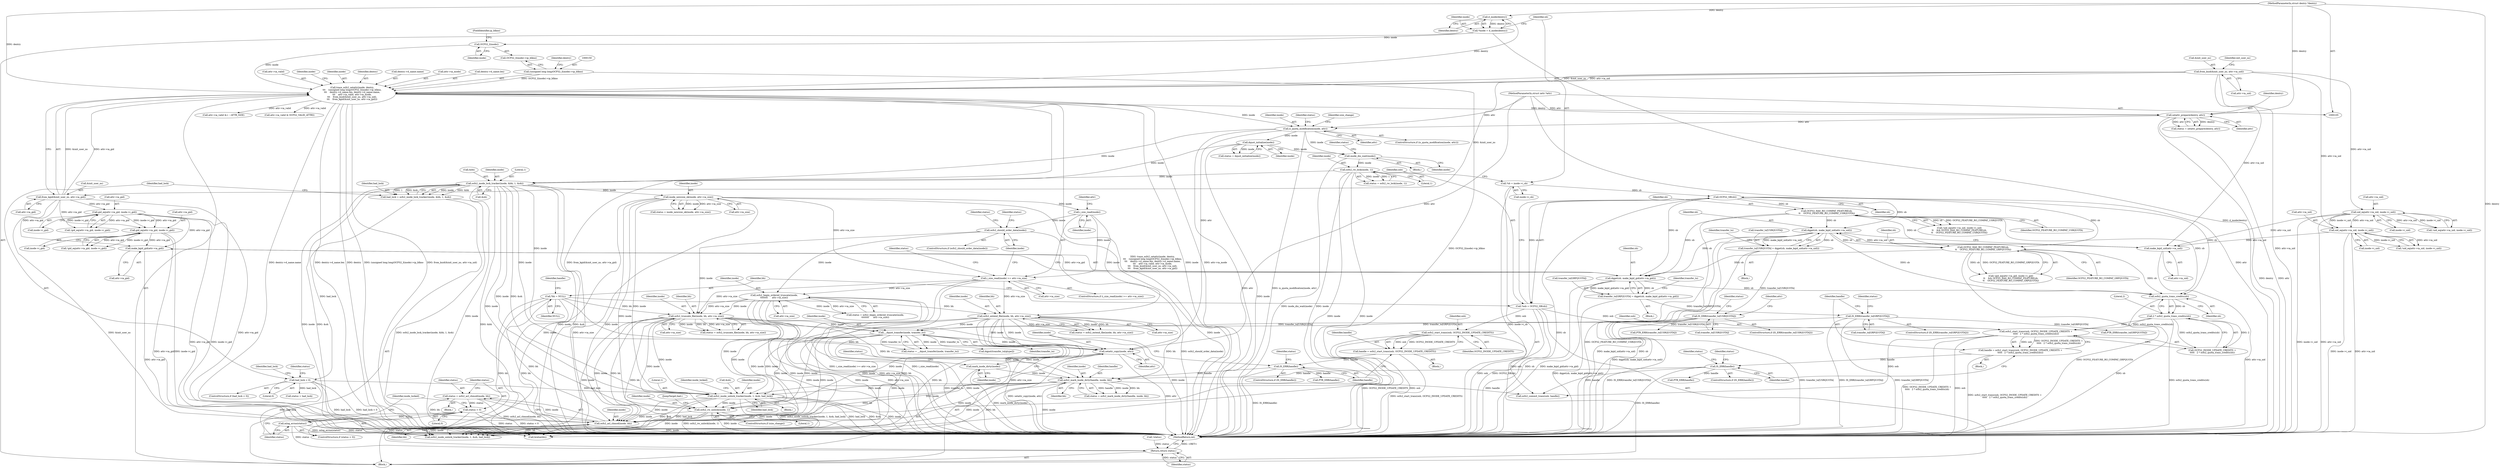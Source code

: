 digraph "0_linux_28f5a8a7c033cbf3e32277f4cc9c6afd74f05300@API" {
"1000584" [label="(Call,status = ocfs2_acl_chmod(inode, bh))"];
"1000586" [label="(Call,ocfs2_acl_chmod(inode, bh))"];
"1000310" [label="(Call,ocfs2_begin_ordered_truncate(inode,\n\t\t\t\t\t\t\t\t      attr->ia_size))"];
"1000305" [label="(Call,ocfs2_should_order_data(inode))"];
"1000298" [label="(Call,i_size_read(inode))"];
"1000288" [label="(Call,inode_newsize_ok(inode, attr->ia_size))"];
"1000256" [label="(Call,ocfs2_inode_lock_tracker(inode, &bh, 1, &oh))"];
"1000218" [label="(Call,dquot_initialize(inode))"];
"1000212" [label="(Call,is_quota_modification(inode, attr))"];
"1000146" [label="(Call,trace_ocfs2_setattr(inode, dentry,\n\t\t\t    (unsigned long long)OCFS2_I(inode)->ip_blkno,\n\t\t\t    dentry->d_name.len, dentry->d_name.name,\n\t\t\t    attr->ia_valid, attr->ia_mode,\n\t\t\t    from_kuid(&init_user_ns, attr->ia_uid),\n\t\t\t    from_kgid(&init_user_ns, attr->ia_gid)))"];
"1000152" [label="(Call,OCFS2_I(inode))"];
"1000119" [label="(Call,*inode = d_inode(dentry))"];
"1000121" [label="(Call,d_inode(dentry))"];
"1000106" [label="(MethodParameterIn,struct dentry *dentry)"];
"1000149" [label="(Call,(unsigned long long)OCFS2_I(inode)->ip_blkno)"];
"1000171" [label="(Call,from_kuid(&init_user_ns, attr->ia_uid))"];
"1000177" [label="(Call,from_kgid(&init_user_ns, attr->ia_gid))"];
"1000204" [label="(Call,setattr_prepare(dentry, attr))"];
"1000107" [label="(MethodParameterIn,struct iattr *attr)"];
"1000243" [label="(Call,ocfs2_rw_lock(inode, 1))"];
"1000239" [label="(Call,inode_dio_wait(inode))"];
"1000297" [label="(Call,i_size_read(inode) >= attr->ia_size)"];
"1000545" [label="(Call,ocfs2_inode_unlock_tracker(inode, 1, &oh, had_lock))"];
"1000492" [label="(Call,__dquot_transfer(inode, transfer_to))"];
"1000329" [label="(Call,ocfs2_extend_file(inode, bh, attr->ia_size))"];
"1000135" [label="(Call,*bh = NULL)"];
"1000320" [label="(Call,ocfs2_truncate_file(inode, bh, attr->ia_size))"];
"1000414" [label="(Call,IS_ERR(transfer_to[USRQUOTA]))"];
"1000403" [label="(Call,transfer_to[USRQUOTA] = dqget(sb, make_kqid_uid(attr->ia_uid)))"];
"1000407" [label="(Call,dqget(sb, make_kqid_uid(attr->ia_uid)))"];
"1000399" [label="(Call,OCFS2_HAS_RO_COMPAT_FEATURE(sb,\n\t\t    OCFS2_FEATURE_RO_COMPAT_USRQUOTA))"];
"1000132" [label="(Call,OCFS2_SB(sb))"];
"1000124" [label="(Call,*sb = inode->i_sb)"];
"1000409" [label="(Call,make_kqid_uid(attr->ia_uid))"];
"1000392" [label="(Call,uid_eq(attr->ia_uid, inode->i_uid))"];
"1000361" [label="(Call,uid_eq(attr->ia_uid, inode->i_uid))"];
"1000457" [label="(Call,IS_ERR(transfer_to[GRPQUOTA]))"];
"1000446" [label="(Call,transfer_to[GRPQUOTA] = dqget(sb, make_kqid_gid(attr->ia_gid)))"];
"1000450" [label="(Call,dqget(sb, make_kqid_gid(attr->ia_gid)))"];
"1000442" [label="(Call,OCFS2_HAS_RO_COMPAT_FEATURE(sb,\n\t\t    OCFS2_FEATURE_RO_COMPAT_GRPQUOTA))"];
"1000452" [label="(Call,make_kqid_gid(attr->ia_gid))"];
"1000375" [label="(Call,gid_eq(attr->ia_gid, inode->i_gid))"];
"1000435" [label="(Call,gid_eq(attr->ia_gid, inode->i_gid))"];
"1000525" [label="(Call,ocfs2_mark_inode_dirty(handle, inode, bh))"];
"1000508" [label="(Call,IS_ERR(handle))"];
"1000502" [label="(Call,handle = ocfs2_start_trans(osb, OCFS2_INODE_UPDATE_CREDITS))"];
"1000504" [label="(Call,ocfs2_start_trans(osb, OCFS2_INODE_UPDATE_CREDITS))"];
"1000130" [label="(Call,*osb = OCFS2_SB(sb))"];
"1000480" [label="(Call,IS_ERR(handle))"];
"1000469" [label="(Call,handle = ocfs2_start_trans(osb, OCFS2_INODE_UPDATE_CREDITS +\n\t\t\t\t\t   2 * ocfs2_quota_trans_credits(sb)))"];
"1000471" [label="(Call,ocfs2_start_trans(osb, OCFS2_INODE_UPDATE_CREDITS +\n\t\t\t\t\t   2 * ocfs2_quota_trans_credits(sb)))"];
"1000475" [label="(Call,2 * ocfs2_quota_trans_credits(sb))"];
"1000477" [label="(Call,ocfs2_quota_trans_credits(sb))"];
"1000521" [label="(Call,mark_inode_dirty(inode))"];
"1000518" [label="(Call,setattr_copy(inode, attr))"];
"1000264" [label="(Call,had_lock < 0)"];
"1000254" [label="(Call,had_lock = ocfs2_inode_lock_tracker(inode, &bh, 1, &oh))"];
"1000557" [label="(Call,ocfs2_rw_unlock(inode, 1))"];
"1000590" [label="(Call,status < 0)"];
"1000593" [label="(Call,mlog_errno(status))"];
"1000605" [label="(Return,return status;)"];
"1000135" [label="(Call,*bh = NULL)"];
"1000219" [label="(Identifier,inode)"];
"1000263" [label="(ControlStructure,if (had_lock < 0))"];
"1000274" [label="(Identifier,had_lock)"];
"1000501" [label="(Block,)"];
"1000245" [label="(Literal,1)"];
"1000478" [label="(Identifier,sb)"];
"1000546" [label="(Identifier,inode)"];
"1000393" [label="(Call,attr->ia_uid)"];
"1000392" [label="(Call,uid_eq(attr->ia_uid, inode->i_uid))"];
"1000257" [label="(Identifier,inode)"];
"1000320" [label="(Call,ocfs2_truncate_file(inode, bh, attr->ia_size))"];
"1000484" [label="(Identifier,status)"];
"1000213" [label="(Identifier,inode)"];
"1000360" [label="(Call,!uid_eq(attr->ia_uid, inode->i_uid))"];
"1000490" [label="(Call,status = __dquot_transfer(inode, transfer_to))"];
"1000179" [label="(Identifier,init_user_ns)"];
"1000266" [label="(Literal,0)"];
"1000297" [label="(Call,i_size_read(inode) >= attr->ia_size)"];
"1000435" [label="(Call,gid_eq(attr->ia_gid, inode->i_gid))"];
"1000107" [label="(MethodParameterIn,struct iattr *attr)"];
"1000584" [label="(Call,status = ocfs2_acl_chmod(inode, bh))"];
"1000125" [label="(Identifier,sb)"];
"1000165" [label="(Call,attr->ia_valid)"];
"1000473" [label="(Call,OCFS2_INODE_UPDATE_CREDITS +\n\t\t\t\t\t   2 * ocfs2_quota_trans_credits(sb))"];
"1000605" [label="(Return,return status;)"];
"1000154" [label="(FieldIdentifier,ip_blkno)"];
"1000254" [label="(Call,had_lock = ocfs2_inode_lock_tracker(inode, &bh, 1, &oh))"];
"1000550" [label="(Identifier,had_lock)"];
"1000407" [label="(Call,dqget(sb, make_kqid_uid(attr->ia_uid)))"];
"1000439" [label="(Call,inode->i_gid)"];
"1000304" [label="(ControlStructure,if (ocfs2_should_order_data(inode)))"];
"1000391" [label="(Call,!uid_eq(attr->ia_uid, inode->i_uid))"];
"1000527" [label="(Identifier,inode)"];
"1000390" [label="(Call,!uid_eq(attr->ia_uid, inode->i_uid)\n\t\t    && OCFS2_HAS_RO_COMPAT_FEATURE(sb,\n\t\t    OCFS2_FEATURE_RO_COMPAT_USRQUOTA))"];
"1000396" [label="(Call,inode->i_uid)"];
"1000239" [label="(Call,inode_dio_wait(inode))"];
"1000312" [label="(Call,attr->ia_size)"];
"1000504" [label="(Call,ocfs2_start_trans(osb, OCFS2_INODE_UPDATE_CREDITS))"];
"1000471" [label="(Call,ocfs2_start_trans(osb, OCFS2_INODE_UPDATE_CREDITS +\n\t\t\t\t\t   2 * ocfs2_quota_trans_credits(sb)))"];
"1000410" [label="(Call,attr->ia_uid)"];
"1000576" [label="(Call,!status)"];
"1000172" [label="(Call,&init_user_ns)"];
"1000469" [label="(Call,handle = ocfs2_start_trans(osb, OCFS2_INODE_UPDATE_CREDITS +\n\t\t\t\t\t   2 * ocfs2_quota_trans_credits(sb)))"];
"1000587" [label="(Identifier,inode)"];
"1000186" [label="(Identifier,inode)"];
"1000485" [label="(Call,PTR_ERR(handle))"];
"1000327" [label="(Call,status = ocfs2_extend_file(inode, bh, attr->ia_size))"];
"1000463" [label="(Identifier,status)"];
"1000147" [label="(Identifier,inode)"];
"1000512" [label="(Identifier,status)"];
"1000212" [label="(Call,is_quota_modification(inode, attr))"];
"1000508" [label="(Call,IS_ERR(handle))"];
"1000479" [label="(ControlStructure,if (IS_ERR(handle)))"];
"1000436" [label="(Call,attr->ia_gid)"];
"1000591" [label="(Identifier,status)"];
"1000434" [label="(Call,!gid_eq(attr->ia_gid, inode->i_gid))"];
"1000594" [label="(Identifier,status)"];
"1000306" [label="(Identifier,inode)"];
"1000361" [label="(Call,uid_eq(attr->ia_uid, inode->i_uid))"];
"1000493" [label="(Identifier,inode)"];
"1000570" [label="(Call,dqput(transfer_to[qtype]))"];
"1000522" [label="(Identifier,inode)"];
"1000300" [label="(Call,attr->ia_size)"];
"1000603" [label="(Call,brelse(bh))"];
"1000518" [label="(Call,setattr_copy(inode, attr))"];
"1000374" [label="(Call,!gid_eq(attr->ia_gid, inode->i_gid))"];
"1000382" [label="(Block,)"];
"1000430" [label="(Identifier,attr)"];
"1000559" [label="(Literal,1)"];
"1000288" [label="(Call,inode_newsize_ok(inode, attr->ia_size))"];
"1000261" [label="(Call,&oh)"];
"1000243" [label="(Call,ocfs2_rw_lock(inode, 1))"];
"1000528" [label="(Identifier,bh)"];
"1000475" [label="(Call,2 * ocfs2_quota_trans_credits(sb))"];
"1000132" [label="(Call,OCFS2_SB(sb))"];
"1000177" [label="(Call,from_kgid(&init_user_ns, attr->ia_gid))"];
"1000328" [label="(Identifier,status)"];
"1000376" [label="(Call,attr->ia_gid)"];
"1000286" [label="(Call,status = inode_newsize_ok(inode, attr->ia_size))"];
"1000211" [label="(ControlStructure,if (is_quota_modification(inode, attr)))"];
"1000148" [label="(Identifier,dentry)"];
"1000555" [label="(ControlStructure,if (size_change))"];
"1000140" [label="(Identifier,handle)"];
"1000536" [label="(Call,ocfs2_commit_trans(osb, handle))"];
"1000309" [label="(Identifier,status)"];
"1000456" [label="(ControlStructure,if (IS_ERR(transfer_to[GRPQUOTA])))"];
"1000299" [label="(Identifier,inode)"];
"1000464" [label="(Call,PTR_ERR(transfer_to[GRPQUOTA]))"];
"1000329" [label="(Call,ocfs2_extend_file(inode, bh, attr->ia_size))"];
"1000290" [label="(Call,attr->ia_size)"];
"1000205" [label="(Identifier,dentry)"];
"1000131" [label="(Identifier,osb)"];
"1000318" [label="(Call,status = ocfs2_truncate_file(inode, bh, attr->ia_size))"];
"1000174" [label="(Call,attr->ia_uid)"];
"1000149" [label="(Call,(unsigned long long)OCFS2_I(inode)->ip_blkno)"];
"1000523" [label="(Call,status = ocfs2_mark_inode_dirty(handle, inode, bh))"];
"1000323" [label="(Call,attr->ia_size)"];
"1000260" [label="(Literal,1)"];
"1000503" [label="(Identifier,handle)"];
"1000588" [label="(Identifier,bh)"];
"1000399" [label="(Call,OCFS2_HAS_RO_COMPAT_FEATURE(sb,\n\t\t    OCFS2_FEATURE_RO_COMPAT_USRQUOTA))"];
"1000597" [label="(Call,ocfs2_inode_unlock_tracker(inode, 1, &oh, had_lock))"];
"1000375" [label="(Call,gid_eq(attr->ia_gid, inode->i_gid))"];
"1000151" [label="(Call,OCFS2_I(inode)->ip_blkno)"];
"1000126" [label="(Call,inode->i_sb)"];
"1000452" [label="(Call,make_kqid_gid(attr->ia_gid))"];
"1000526" [label="(Identifier,handle)"];
"1000557" [label="(Call,ocfs2_rw_unlock(inode, 1))"];
"1000362" [label="(Call,attr->ia_uid)"];
"1000244" [label="(Identifier,inode)"];
"1000332" [label="(Call,attr->ia_size)"];
"1000596" [label="(Identifier,inode_locked)"];
"1000421" [label="(Call,PTR_ERR(transfer_to[USRQUOTA]))"];
"1000298" [label="(Call,i_size_read(inode))"];
"1000451" [label="(Identifier,sb)"];
"1000160" [label="(Call,dentry->d_name.name)"];
"1000217" [label="(Identifier,status)"];
"1000119" [label="(Call,*inode = d_inode(dentry))"];
"1000240" [label="(Identifier,inode)"];
"1000157" [label="(Identifier,dentry)"];
"1000403" [label="(Call,transfer_to[USRQUOTA] = dqget(sb, make_kqid_uid(attr->ia_uid)))"];
"1000401" [label="(Identifier,OCFS2_FEATURE_RO_COMPAT_USRQUOTA)"];
"1000507" [label="(ControlStructure,if (IS_ERR(handle)))"];
"1000268" [label="(Call,status = had_lock)"];
"1000470" [label="(Identifier,handle)"];
"1000520" [label="(Identifier,attr)"];
"1000589" [label="(ControlStructure,if (status < 0))"];
"1000457" [label="(Call,IS_ERR(transfer_to[GRPQUOTA]))"];
"1000492" [label="(Call,__dquot_transfer(inode, transfer_to))"];
"1000494" [label="(Identifier,transfer_to)"];
"1000311" [label="(Identifier,inode)"];
"1000225" [label="(Identifier,size_change)"];
"1000413" [label="(ControlStructure,if (IS_ERR(transfer_to[USRQUOTA])))"];
"1000481" [label="(Identifier,handle)"];
"1000606" [label="(Identifier,status)"];
"1000122" [label="(Identifier,dentry)"];
"1000130" [label="(Call,*osb = OCFS2_SB(sb))"];
"1000558" [label="(Identifier,inode)"];
"1000256" [label="(Call,ocfs2_inode_lock_tracker(inode, &bh, 1, &oh))"];
"1000136" [label="(Identifier,bh)"];
"1000296" [label="(ControlStructure,if (i_size_read(inode) >= attr->ia_size))"];
"1000450" [label="(Call,dqget(sb, make_kqid_gid(attr->ia_gid)))"];
"1000168" [label="(Call,attr->ia_mode)"];
"1000480" [label="(Call,IS_ERR(handle))"];
"1000458" [label="(Call,transfer_to[GRPQUOTA])"];
"1000188" [label="(Call,attr->ia_valid &= ~ATTR_SIZE)"];
"1000445" [label="(Block,)"];
"1000545" [label="(Call,ocfs2_inode_unlock_tracker(inode, 1, &oh, had_lock))"];
"1000264" [label="(Call,had_lock < 0)"];
"1000330" [label="(Identifier,inode)"];
"1000472" [label="(Identifier,osb)"];
"1000322" [label="(Identifier,bh)"];
"1000585" [label="(Identifier,status)"];
"1000206" [label="(Identifier,attr)"];
"1000443" [label="(Identifier,sb)"];
"1000583" [label="(Block,)"];
"1000547" [label="(Literal,1)"];
"1000121" [label="(Call,d_inode(dentry))"];
"1000310" [label="(Call,ocfs2_begin_ordered_truncate(inode,\n\t\t\t\t\t\t\t\t      attr->ia_size))"];
"1000477" [label="(Call,ocfs2_quota_trans_credits(sb))"];
"1000519" [label="(Identifier,inode)"];
"1000195" [label="(Call,attr->ia_valid & OCFS2_VALID_ATTRS)"];
"1000560" [label="(JumpTarget,bail:)"];
"1000153" [label="(Identifier,inode)"];
"1000218" [label="(Call,dquot_initialize(inode))"];
"1000180" [label="(Call,attr->ia_gid)"];
"1000453" [label="(Call,attr->ia_gid)"];
"1000409" [label="(Call,make_kqid_uid(attr->ia_uid))"];
"1000120" [label="(Identifier,inode)"];
"1000586" [label="(Call,ocfs2_acl_chmod(inode, bh))"];
"1000446" [label="(Call,transfer_to[GRPQUOTA] = dqget(sb, make_kqid_gid(attr->ia_gid)))"];
"1000513" [label="(Call,PTR_ERR(handle))"];
"1000509" [label="(Identifier,handle)"];
"1000137" [label="(Identifier,NULL)"];
"1000524" [label="(Identifier,status)"];
"1000124" [label="(Call,*sb = inode->i_sb)"];
"1000202" [label="(Call,status = setattr_prepare(dentry, attr))"];
"1000476" [label="(Literal,2)"];
"1000592" [label="(Literal,0)"];
"1000459" [label="(Identifier,transfer_to)"];
"1000491" [label="(Identifier,status)"];
"1000269" [label="(Identifier,status)"];
"1000146" [label="(Call,trace_ocfs2_setattr(inode, dentry,\n\t\t\t    (unsigned long long)OCFS2_I(inode)->ip_blkno,\n\t\t\t    dentry->d_name.len, dentry->d_name.name,\n\t\t\t    attr->ia_valid, attr->ia_mode,\n\t\t\t    from_kuid(&init_user_ns, attr->ia_uid),\n\t\t\t    from_kgid(&init_user_ns, attr->ia_gid)))"];
"1000607" [label="(MethodReturn,int)"];
"1000331" [label="(Identifier,bh)"];
"1000590" [label="(Call,status < 0)"];
"1000433" [label="(Call,!gid_eq(attr->ia_gid, inode->i_gid)\n\t\t    && OCFS2_HAS_RO_COMPAT_FEATURE(sb,\n\t\t    OCFS2_FEATURE_RO_COMPAT_GRPQUOTA))"];
"1000265" [label="(Identifier,had_lock)"];
"1000365" [label="(Call,inode->i_uid)"];
"1000155" [label="(Call,dentry->d_name.len)"];
"1000415" [label="(Call,transfer_to[USRQUOTA])"];
"1000108" [label="(Block,)"];
"1000552" [label="(Identifier,inode_locked)"];
"1000416" [label="(Identifier,transfer_to)"];
"1000204" [label="(Call,setattr_prepare(dentry, attr))"];
"1000214" [label="(Identifier,attr)"];
"1000447" [label="(Call,transfer_to[GRPQUOTA])"];
"1000506" [label="(Identifier,OCFS2_INODE_UPDATE_CREDITS)"];
"1000216" [label="(Call,status = dquot_initialize(inode))"];
"1000402" [label="(Block,)"];
"1000444" [label="(Identifier,OCFS2_FEATURE_RO_COMPAT_GRPQUOTA)"];
"1000525" [label="(Call,ocfs2_mark_inode_dirty(handle, inode, bh))"];
"1000242" [label="(Identifier,status)"];
"1000502" [label="(Call,handle = ocfs2_start_trans(osb, OCFS2_INODE_UPDATE_CREDITS))"];
"1000258" [label="(Call,&bh)"];
"1000133" [label="(Identifier,sb)"];
"1000593" [label="(Call,mlog_errno(status))"];
"1000305" [label="(Call,ocfs2_should_order_data(inode))"];
"1000289" [label="(Identifier,inode)"];
"1000178" [label="(Call,&init_user_ns)"];
"1000404" [label="(Call,transfer_to[USRQUOTA])"];
"1000301" [label="(Identifier,attr)"];
"1000241" [label="(Call,status = ocfs2_rw_lock(inode, 1))"];
"1000544" [label="(Block,)"];
"1000238" [label="(Block,)"];
"1000308" [label="(Call,status = ocfs2_begin_ordered_truncate(inode,\n\t\t\t\t\t\t\t\t      attr->ia_size))"];
"1000548" [label="(Call,&oh)"];
"1000408" [label="(Identifier,sb)"];
"1000442" [label="(Call,OCFS2_HAS_RO_COMPAT_FEATURE(sb,\n\t\t    OCFS2_FEATURE_RO_COMPAT_GRPQUOTA))"];
"1000400" [label="(Identifier,sb)"];
"1000379" [label="(Call,inode->i_gid)"];
"1000414" [label="(Call,IS_ERR(transfer_to[USRQUOTA]))"];
"1000321" [label="(Identifier,inode)"];
"1000319" [label="(Identifier,status)"];
"1000152" [label="(Call,OCFS2_I(inode))"];
"1000505" [label="(Identifier,osb)"];
"1000106" [label="(MethodParameterIn,struct dentry *dentry)"];
"1000521" [label="(Call,mark_inode_dirty(inode))"];
"1000171" [label="(Call,from_kuid(&init_user_ns, attr->ia_uid))"];
"1000420" [label="(Identifier,status)"];
"1000255" [label="(Identifier,had_lock)"];
"1000584" -> "1000583"  [label="AST: "];
"1000584" -> "1000586"  [label="CFG: "];
"1000585" -> "1000584"  [label="AST: "];
"1000586" -> "1000584"  [label="AST: "];
"1000591" -> "1000584"  [label="CFG: "];
"1000584" -> "1000607"  [label="DDG: ocfs2_acl_chmod(inode, bh)"];
"1000586" -> "1000584"  [label="DDG: inode"];
"1000586" -> "1000584"  [label="DDG: bh"];
"1000584" -> "1000590"  [label="DDG: status"];
"1000586" -> "1000588"  [label="CFG: "];
"1000587" -> "1000586"  [label="AST: "];
"1000588" -> "1000586"  [label="AST: "];
"1000586" -> "1000607"  [label="DDG: inode"];
"1000310" -> "1000586"  [label="DDG: inode"];
"1000545" -> "1000586"  [label="DDG: inode"];
"1000492" -> "1000586"  [label="DDG: inode"];
"1000288" -> "1000586"  [label="DDG: inode"];
"1000557" -> "1000586"  [label="DDG: inode"];
"1000329" -> "1000586"  [label="DDG: inode"];
"1000329" -> "1000586"  [label="DDG: bh"];
"1000525" -> "1000586"  [label="DDG: inode"];
"1000525" -> "1000586"  [label="DDG: bh"];
"1000320" -> "1000586"  [label="DDG: inode"];
"1000320" -> "1000586"  [label="DDG: bh"];
"1000243" -> "1000586"  [label="DDG: inode"];
"1000256" -> "1000586"  [label="DDG: inode"];
"1000135" -> "1000586"  [label="DDG: bh"];
"1000586" -> "1000597"  [label="DDG: inode"];
"1000586" -> "1000603"  [label="DDG: bh"];
"1000310" -> "1000308"  [label="AST: "];
"1000310" -> "1000312"  [label="CFG: "];
"1000311" -> "1000310"  [label="AST: "];
"1000312" -> "1000310"  [label="AST: "];
"1000308" -> "1000310"  [label="CFG: "];
"1000310" -> "1000607"  [label="DDG: attr->ia_size"];
"1000310" -> "1000607"  [label="DDG: inode"];
"1000310" -> "1000308"  [label="DDG: inode"];
"1000310" -> "1000308"  [label="DDG: attr->ia_size"];
"1000305" -> "1000310"  [label="DDG: inode"];
"1000297" -> "1000310"  [label="DDG: attr->ia_size"];
"1000310" -> "1000320"  [label="DDG: inode"];
"1000310" -> "1000320"  [label="DDG: attr->ia_size"];
"1000310" -> "1000545"  [label="DDG: inode"];
"1000310" -> "1000557"  [label="DDG: inode"];
"1000310" -> "1000597"  [label="DDG: inode"];
"1000305" -> "1000304"  [label="AST: "];
"1000305" -> "1000306"  [label="CFG: "];
"1000306" -> "1000305"  [label="AST: "];
"1000309" -> "1000305"  [label="CFG: "];
"1000319" -> "1000305"  [label="CFG: "];
"1000305" -> "1000607"  [label="DDG: ocfs2_should_order_data(inode)"];
"1000298" -> "1000305"  [label="DDG: inode"];
"1000305" -> "1000320"  [label="DDG: inode"];
"1000298" -> "1000297"  [label="AST: "];
"1000298" -> "1000299"  [label="CFG: "];
"1000299" -> "1000298"  [label="AST: "];
"1000301" -> "1000298"  [label="CFG: "];
"1000298" -> "1000297"  [label="DDG: inode"];
"1000288" -> "1000298"  [label="DDG: inode"];
"1000298" -> "1000329"  [label="DDG: inode"];
"1000288" -> "1000286"  [label="AST: "];
"1000288" -> "1000290"  [label="CFG: "];
"1000289" -> "1000288"  [label="AST: "];
"1000290" -> "1000288"  [label="AST: "];
"1000286" -> "1000288"  [label="CFG: "];
"1000288" -> "1000607"  [label="DDG: attr->ia_size"];
"1000288" -> "1000607"  [label="DDG: inode"];
"1000288" -> "1000286"  [label="DDG: inode"];
"1000288" -> "1000286"  [label="DDG: attr->ia_size"];
"1000256" -> "1000288"  [label="DDG: inode"];
"1000288" -> "1000297"  [label="DDG: attr->ia_size"];
"1000288" -> "1000545"  [label="DDG: inode"];
"1000288" -> "1000557"  [label="DDG: inode"];
"1000288" -> "1000597"  [label="DDG: inode"];
"1000256" -> "1000254"  [label="AST: "];
"1000256" -> "1000261"  [label="CFG: "];
"1000257" -> "1000256"  [label="AST: "];
"1000258" -> "1000256"  [label="AST: "];
"1000260" -> "1000256"  [label="AST: "];
"1000261" -> "1000256"  [label="AST: "];
"1000254" -> "1000256"  [label="CFG: "];
"1000256" -> "1000607"  [label="DDG: &bh"];
"1000256" -> "1000607"  [label="DDG: inode"];
"1000256" -> "1000607"  [label="DDG: &oh"];
"1000256" -> "1000254"  [label="DDG: inode"];
"1000256" -> "1000254"  [label="DDG: &bh"];
"1000256" -> "1000254"  [label="DDG: 1"];
"1000256" -> "1000254"  [label="DDG: &oh"];
"1000218" -> "1000256"  [label="DDG: inode"];
"1000212" -> "1000256"  [label="DDG: inode"];
"1000243" -> "1000256"  [label="DDG: inode"];
"1000256" -> "1000492"  [label="DDG: inode"];
"1000256" -> "1000518"  [label="DDG: inode"];
"1000256" -> "1000545"  [label="DDG: inode"];
"1000256" -> "1000545"  [label="DDG: &oh"];
"1000256" -> "1000557"  [label="DDG: inode"];
"1000256" -> "1000597"  [label="DDG: inode"];
"1000256" -> "1000597"  [label="DDG: &oh"];
"1000218" -> "1000216"  [label="AST: "];
"1000218" -> "1000219"  [label="CFG: "];
"1000219" -> "1000218"  [label="AST: "];
"1000216" -> "1000218"  [label="CFG: "];
"1000218" -> "1000607"  [label="DDG: inode"];
"1000218" -> "1000216"  [label="DDG: inode"];
"1000212" -> "1000218"  [label="DDG: inode"];
"1000218" -> "1000239"  [label="DDG: inode"];
"1000212" -> "1000211"  [label="AST: "];
"1000212" -> "1000214"  [label="CFG: "];
"1000213" -> "1000212"  [label="AST: "];
"1000214" -> "1000212"  [label="AST: "];
"1000217" -> "1000212"  [label="CFG: "];
"1000225" -> "1000212"  [label="CFG: "];
"1000212" -> "1000607"  [label="DDG: attr"];
"1000212" -> "1000607"  [label="DDG: is_quota_modification(inode, attr)"];
"1000146" -> "1000212"  [label="DDG: inode"];
"1000204" -> "1000212"  [label="DDG: attr"];
"1000107" -> "1000212"  [label="DDG: attr"];
"1000212" -> "1000239"  [label="DDG: inode"];
"1000212" -> "1000518"  [label="DDG: attr"];
"1000146" -> "1000108"  [label="AST: "];
"1000146" -> "1000177"  [label="CFG: "];
"1000147" -> "1000146"  [label="AST: "];
"1000148" -> "1000146"  [label="AST: "];
"1000149" -> "1000146"  [label="AST: "];
"1000155" -> "1000146"  [label="AST: "];
"1000160" -> "1000146"  [label="AST: "];
"1000165" -> "1000146"  [label="AST: "];
"1000168" -> "1000146"  [label="AST: "];
"1000171" -> "1000146"  [label="AST: "];
"1000177" -> "1000146"  [label="AST: "];
"1000186" -> "1000146"  [label="CFG: "];
"1000146" -> "1000607"  [label="DDG: attr->ia_mode"];
"1000146" -> "1000607"  [label="DDG: dentry->d_name.name"];
"1000146" -> "1000607"  [label="DDG: dentry->d_name.len"];
"1000146" -> "1000607"  [label="DDG: dentry"];
"1000146" -> "1000607"  [label="DDG: (unsigned long long)OCFS2_I(inode)->ip_blkno"];
"1000146" -> "1000607"  [label="DDG: from_kuid(&init_user_ns, attr->ia_uid)"];
"1000146" -> "1000607"  [label="DDG: from_kgid(&init_user_ns, attr->ia_gid)"];
"1000146" -> "1000607"  [label="DDG: trace_ocfs2_setattr(inode, dentry,\n\t\t\t    (unsigned long long)OCFS2_I(inode)->ip_blkno,\n\t\t\t    dentry->d_name.len, dentry->d_name.name,\n\t\t\t    attr->ia_valid, attr->ia_mode,\n\t\t\t    from_kuid(&init_user_ns, attr->ia_uid),\n\t\t\t    from_kgid(&init_user_ns, attr->ia_gid))"];
"1000146" -> "1000607"  [label="DDG: inode"];
"1000152" -> "1000146"  [label="DDG: inode"];
"1000121" -> "1000146"  [label="DDG: dentry"];
"1000106" -> "1000146"  [label="DDG: dentry"];
"1000149" -> "1000146"  [label="DDG: OCFS2_I(inode)->ip_blkno"];
"1000171" -> "1000146"  [label="DDG: &init_user_ns"];
"1000171" -> "1000146"  [label="DDG: attr->ia_uid"];
"1000177" -> "1000146"  [label="DDG: &init_user_ns"];
"1000177" -> "1000146"  [label="DDG: attr->ia_gid"];
"1000146" -> "1000188"  [label="DDG: attr->ia_valid"];
"1000146" -> "1000195"  [label="DDG: attr->ia_valid"];
"1000146" -> "1000204"  [label="DDG: dentry"];
"1000152" -> "1000151"  [label="AST: "];
"1000152" -> "1000153"  [label="CFG: "];
"1000153" -> "1000152"  [label="AST: "];
"1000154" -> "1000152"  [label="CFG: "];
"1000119" -> "1000152"  [label="DDG: inode"];
"1000119" -> "1000108"  [label="AST: "];
"1000119" -> "1000121"  [label="CFG: "];
"1000120" -> "1000119"  [label="AST: "];
"1000121" -> "1000119"  [label="AST: "];
"1000125" -> "1000119"  [label="CFG: "];
"1000119" -> "1000607"  [label="DDG: d_inode(dentry)"];
"1000121" -> "1000119"  [label="DDG: dentry"];
"1000121" -> "1000122"  [label="CFG: "];
"1000122" -> "1000121"  [label="AST: "];
"1000106" -> "1000121"  [label="DDG: dentry"];
"1000106" -> "1000105"  [label="AST: "];
"1000106" -> "1000607"  [label="DDG: dentry"];
"1000106" -> "1000204"  [label="DDG: dentry"];
"1000149" -> "1000151"  [label="CFG: "];
"1000150" -> "1000149"  [label="AST: "];
"1000151" -> "1000149"  [label="AST: "];
"1000157" -> "1000149"  [label="CFG: "];
"1000149" -> "1000607"  [label="DDG: OCFS2_I(inode)->ip_blkno"];
"1000171" -> "1000174"  [label="CFG: "];
"1000172" -> "1000171"  [label="AST: "];
"1000174" -> "1000171"  [label="AST: "];
"1000179" -> "1000171"  [label="CFG: "];
"1000171" -> "1000607"  [label="DDG: attr->ia_uid"];
"1000171" -> "1000177"  [label="DDG: &init_user_ns"];
"1000171" -> "1000361"  [label="DDG: attr->ia_uid"];
"1000171" -> "1000392"  [label="DDG: attr->ia_uid"];
"1000171" -> "1000409"  [label="DDG: attr->ia_uid"];
"1000177" -> "1000180"  [label="CFG: "];
"1000178" -> "1000177"  [label="AST: "];
"1000180" -> "1000177"  [label="AST: "];
"1000177" -> "1000607"  [label="DDG: &init_user_ns"];
"1000177" -> "1000607"  [label="DDG: attr->ia_gid"];
"1000177" -> "1000375"  [label="DDG: attr->ia_gid"];
"1000177" -> "1000435"  [label="DDG: attr->ia_gid"];
"1000177" -> "1000452"  [label="DDG: attr->ia_gid"];
"1000204" -> "1000202"  [label="AST: "];
"1000204" -> "1000206"  [label="CFG: "];
"1000205" -> "1000204"  [label="AST: "];
"1000206" -> "1000204"  [label="AST: "];
"1000202" -> "1000204"  [label="CFG: "];
"1000204" -> "1000607"  [label="DDG: attr"];
"1000204" -> "1000607"  [label="DDG: dentry"];
"1000204" -> "1000202"  [label="DDG: dentry"];
"1000204" -> "1000202"  [label="DDG: attr"];
"1000107" -> "1000204"  [label="DDG: attr"];
"1000107" -> "1000105"  [label="AST: "];
"1000107" -> "1000607"  [label="DDG: attr"];
"1000107" -> "1000518"  [label="DDG: attr"];
"1000243" -> "1000241"  [label="AST: "];
"1000243" -> "1000245"  [label="CFG: "];
"1000244" -> "1000243"  [label="AST: "];
"1000245" -> "1000243"  [label="AST: "];
"1000241" -> "1000243"  [label="CFG: "];
"1000243" -> "1000607"  [label="DDG: inode"];
"1000243" -> "1000241"  [label="DDG: inode"];
"1000243" -> "1000241"  [label="DDG: 1"];
"1000239" -> "1000243"  [label="DDG: inode"];
"1000243" -> "1000597"  [label="DDG: inode"];
"1000239" -> "1000238"  [label="AST: "];
"1000239" -> "1000240"  [label="CFG: "];
"1000240" -> "1000239"  [label="AST: "];
"1000242" -> "1000239"  [label="CFG: "];
"1000239" -> "1000607"  [label="DDG: inode_dio_wait(inode)"];
"1000297" -> "1000296"  [label="AST: "];
"1000297" -> "1000300"  [label="CFG: "];
"1000300" -> "1000297"  [label="AST: "];
"1000306" -> "1000297"  [label="CFG: "];
"1000328" -> "1000297"  [label="CFG: "];
"1000297" -> "1000607"  [label="DDG: i_size_read(inode)"];
"1000297" -> "1000607"  [label="DDG: i_size_read(inode) >= attr->ia_size"];
"1000297" -> "1000320"  [label="DDG: attr->ia_size"];
"1000297" -> "1000329"  [label="DDG: attr->ia_size"];
"1000545" -> "1000544"  [label="AST: "];
"1000545" -> "1000550"  [label="CFG: "];
"1000546" -> "1000545"  [label="AST: "];
"1000547" -> "1000545"  [label="AST: "];
"1000548" -> "1000545"  [label="AST: "];
"1000550" -> "1000545"  [label="AST: "];
"1000552" -> "1000545"  [label="CFG: "];
"1000545" -> "1000607"  [label="DDG: had_lock"];
"1000545" -> "1000607"  [label="DDG: &oh"];
"1000545" -> "1000607"  [label="DDG: inode"];
"1000545" -> "1000607"  [label="DDG: ocfs2_inode_unlock_tracker(inode, 1, &oh, had_lock)"];
"1000492" -> "1000545"  [label="DDG: inode"];
"1000329" -> "1000545"  [label="DDG: inode"];
"1000525" -> "1000545"  [label="DDG: inode"];
"1000320" -> "1000545"  [label="DDG: inode"];
"1000264" -> "1000545"  [label="DDG: had_lock"];
"1000545" -> "1000557"  [label="DDG: inode"];
"1000545" -> "1000597"  [label="DDG: inode"];
"1000545" -> "1000597"  [label="DDG: &oh"];
"1000545" -> "1000597"  [label="DDG: had_lock"];
"1000492" -> "1000490"  [label="AST: "];
"1000492" -> "1000494"  [label="CFG: "];
"1000493" -> "1000492"  [label="AST: "];
"1000494" -> "1000492"  [label="AST: "];
"1000490" -> "1000492"  [label="CFG: "];
"1000492" -> "1000607"  [label="DDG: transfer_to"];
"1000492" -> "1000607"  [label="DDG: inode"];
"1000492" -> "1000490"  [label="DDG: inode"];
"1000492" -> "1000490"  [label="DDG: transfer_to"];
"1000329" -> "1000492"  [label="DDG: inode"];
"1000320" -> "1000492"  [label="DDG: inode"];
"1000414" -> "1000492"  [label="DDG: transfer_to[USRQUOTA]"];
"1000457" -> "1000492"  [label="DDG: transfer_to[GRPQUOTA]"];
"1000492" -> "1000518"  [label="DDG: inode"];
"1000492" -> "1000557"  [label="DDG: inode"];
"1000492" -> "1000570"  [label="DDG: transfer_to"];
"1000492" -> "1000597"  [label="DDG: inode"];
"1000329" -> "1000327"  [label="AST: "];
"1000329" -> "1000332"  [label="CFG: "];
"1000330" -> "1000329"  [label="AST: "];
"1000331" -> "1000329"  [label="AST: "];
"1000332" -> "1000329"  [label="AST: "];
"1000327" -> "1000329"  [label="CFG: "];
"1000329" -> "1000607"  [label="DDG: attr->ia_size"];
"1000329" -> "1000607"  [label="DDG: inode"];
"1000329" -> "1000327"  [label="DDG: inode"];
"1000329" -> "1000327"  [label="DDG: bh"];
"1000329" -> "1000327"  [label="DDG: attr->ia_size"];
"1000135" -> "1000329"  [label="DDG: bh"];
"1000329" -> "1000518"  [label="DDG: inode"];
"1000329" -> "1000525"  [label="DDG: bh"];
"1000329" -> "1000557"  [label="DDG: inode"];
"1000329" -> "1000597"  [label="DDG: inode"];
"1000329" -> "1000603"  [label="DDG: bh"];
"1000135" -> "1000108"  [label="AST: "];
"1000135" -> "1000137"  [label="CFG: "];
"1000136" -> "1000135"  [label="AST: "];
"1000137" -> "1000135"  [label="AST: "];
"1000140" -> "1000135"  [label="CFG: "];
"1000135" -> "1000607"  [label="DDG: bh"];
"1000135" -> "1000320"  [label="DDG: bh"];
"1000135" -> "1000525"  [label="DDG: bh"];
"1000135" -> "1000603"  [label="DDG: bh"];
"1000320" -> "1000318"  [label="AST: "];
"1000320" -> "1000323"  [label="CFG: "];
"1000321" -> "1000320"  [label="AST: "];
"1000322" -> "1000320"  [label="AST: "];
"1000323" -> "1000320"  [label="AST: "];
"1000318" -> "1000320"  [label="CFG: "];
"1000320" -> "1000607"  [label="DDG: attr->ia_size"];
"1000320" -> "1000607"  [label="DDG: inode"];
"1000320" -> "1000318"  [label="DDG: inode"];
"1000320" -> "1000318"  [label="DDG: bh"];
"1000320" -> "1000318"  [label="DDG: attr->ia_size"];
"1000320" -> "1000518"  [label="DDG: inode"];
"1000320" -> "1000525"  [label="DDG: bh"];
"1000320" -> "1000557"  [label="DDG: inode"];
"1000320" -> "1000597"  [label="DDG: inode"];
"1000320" -> "1000603"  [label="DDG: bh"];
"1000414" -> "1000413"  [label="AST: "];
"1000414" -> "1000415"  [label="CFG: "];
"1000415" -> "1000414"  [label="AST: "];
"1000420" -> "1000414"  [label="CFG: "];
"1000430" -> "1000414"  [label="CFG: "];
"1000414" -> "1000607"  [label="DDG: IS_ERR(transfer_to[USRQUOTA])"];
"1000414" -> "1000607"  [label="DDG: transfer_to[USRQUOTA]"];
"1000403" -> "1000414"  [label="DDG: transfer_to[USRQUOTA]"];
"1000414" -> "1000421"  [label="DDG: transfer_to[USRQUOTA]"];
"1000403" -> "1000402"  [label="AST: "];
"1000403" -> "1000407"  [label="CFG: "];
"1000404" -> "1000403"  [label="AST: "];
"1000407" -> "1000403"  [label="AST: "];
"1000416" -> "1000403"  [label="CFG: "];
"1000403" -> "1000607"  [label="DDG: dqget(sb, make_kqid_uid(attr->ia_uid))"];
"1000407" -> "1000403"  [label="DDG: sb"];
"1000407" -> "1000403"  [label="DDG: make_kqid_uid(attr->ia_uid)"];
"1000407" -> "1000409"  [label="CFG: "];
"1000408" -> "1000407"  [label="AST: "];
"1000409" -> "1000407"  [label="AST: "];
"1000407" -> "1000607"  [label="DDG: make_kqid_uid(attr->ia_uid)"];
"1000407" -> "1000607"  [label="DDG: sb"];
"1000399" -> "1000407"  [label="DDG: sb"];
"1000132" -> "1000407"  [label="DDG: sb"];
"1000409" -> "1000407"  [label="DDG: attr->ia_uid"];
"1000407" -> "1000442"  [label="DDG: sb"];
"1000407" -> "1000450"  [label="DDG: sb"];
"1000407" -> "1000477"  [label="DDG: sb"];
"1000399" -> "1000390"  [label="AST: "];
"1000399" -> "1000401"  [label="CFG: "];
"1000400" -> "1000399"  [label="AST: "];
"1000401" -> "1000399"  [label="AST: "];
"1000390" -> "1000399"  [label="CFG: "];
"1000399" -> "1000607"  [label="DDG: OCFS2_FEATURE_RO_COMPAT_USRQUOTA"];
"1000399" -> "1000390"  [label="DDG: sb"];
"1000399" -> "1000390"  [label="DDG: OCFS2_FEATURE_RO_COMPAT_USRQUOTA"];
"1000132" -> "1000399"  [label="DDG: sb"];
"1000399" -> "1000442"  [label="DDG: sb"];
"1000399" -> "1000450"  [label="DDG: sb"];
"1000399" -> "1000477"  [label="DDG: sb"];
"1000132" -> "1000130"  [label="AST: "];
"1000132" -> "1000133"  [label="CFG: "];
"1000133" -> "1000132"  [label="AST: "];
"1000130" -> "1000132"  [label="CFG: "];
"1000132" -> "1000607"  [label="DDG: sb"];
"1000132" -> "1000130"  [label="DDG: sb"];
"1000124" -> "1000132"  [label="DDG: sb"];
"1000132" -> "1000442"  [label="DDG: sb"];
"1000132" -> "1000450"  [label="DDG: sb"];
"1000132" -> "1000477"  [label="DDG: sb"];
"1000124" -> "1000108"  [label="AST: "];
"1000124" -> "1000126"  [label="CFG: "];
"1000125" -> "1000124"  [label="AST: "];
"1000126" -> "1000124"  [label="AST: "];
"1000131" -> "1000124"  [label="CFG: "];
"1000124" -> "1000607"  [label="DDG: inode->i_sb"];
"1000409" -> "1000410"  [label="CFG: "];
"1000410" -> "1000409"  [label="AST: "];
"1000409" -> "1000607"  [label="DDG: attr->ia_uid"];
"1000392" -> "1000409"  [label="DDG: attr->ia_uid"];
"1000361" -> "1000409"  [label="DDG: attr->ia_uid"];
"1000392" -> "1000391"  [label="AST: "];
"1000392" -> "1000396"  [label="CFG: "];
"1000393" -> "1000392"  [label="AST: "];
"1000396" -> "1000392"  [label="AST: "];
"1000391" -> "1000392"  [label="CFG: "];
"1000392" -> "1000607"  [label="DDG: inode->i_uid"];
"1000392" -> "1000607"  [label="DDG: attr->ia_uid"];
"1000392" -> "1000391"  [label="DDG: attr->ia_uid"];
"1000392" -> "1000391"  [label="DDG: inode->i_uid"];
"1000361" -> "1000392"  [label="DDG: attr->ia_uid"];
"1000361" -> "1000392"  [label="DDG: inode->i_uid"];
"1000361" -> "1000360"  [label="AST: "];
"1000361" -> "1000365"  [label="CFG: "];
"1000362" -> "1000361"  [label="AST: "];
"1000365" -> "1000361"  [label="AST: "];
"1000360" -> "1000361"  [label="CFG: "];
"1000361" -> "1000607"  [label="DDG: inode->i_uid"];
"1000361" -> "1000607"  [label="DDG: attr->ia_uid"];
"1000361" -> "1000360"  [label="DDG: attr->ia_uid"];
"1000361" -> "1000360"  [label="DDG: inode->i_uid"];
"1000457" -> "1000456"  [label="AST: "];
"1000457" -> "1000458"  [label="CFG: "];
"1000458" -> "1000457"  [label="AST: "];
"1000463" -> "1000457"  [label="CFG: "];
"1000470" -> "1000457"  [label="CFG: "];
"1000457" -> "1000607"  [label="DDG: IS_ERR(transfer_to[GRPQUOTA])"];
"1000457" -> "1000607"  [label="DDG: transfer_to[GRPQUOTA]"];
"1000446" -> "1000457"  [label="DDG: transfer_to[GRPQUOTA]"];
"1000457" -> "1000464"  [label="DDG: transfer_to[GRPQUOTA]"];
"1000446" -> "1000445"  [label="AST: "];
"1000446" -> "1000450"  [label="CFG: "];
"1000447" -> "1000446"  [label="AST: "];
"1000450" -> "1000446"  [label="AST: "];
"1000459" -> "1000446"  [label="CFG: "];
"1000446" -> "1000607"  [label="DDG: dqget(sb, make_kqid_gid(attr->ia_gid))"];
"1000450" -> "1000446"  [label="DDG: sb"];
"1000450" -> "1000446"  [label="DDG: make_kqid_gid(attr->ia_gid)"];
"1000450" -> "1000452"  [label="CFG: "];
"1000451" -> "1000450"  [label="AST: "];
"1000452" -> "1000450"  [label="AST: "];
"1000450" -> "1000607"  [label="DDG: make_kqid_gid(attr->ia_gid)"];
"1000450" -> "1000607"  [label="DDG: sb"];
"1000442" -> "1000450"  [label="DDG: sb"];
"1000452" -> "1000450"  [label="DDG: attr->ia_gid"];
"1000450" -> "1000477"  [label="DDG: sb"];
"1000442" -> "1000433"  [label="AST: "];
"1000442" -> "1000444"  [label="CFG: "];
"1000443" -> "1000442"  [label="AST: "];
"1000444" -> "1000442"  [label="AST: "];
"1000433" -> "1000442"  [label="CFG: "];
"1000442" -> "1000607"  [label="DDG: OCFS2_FEATURE_RO_COMPAT_GRPQUOTA"];
"1000442" -> "1000433"  [label="DDG: sb"];
"1000442" -> "1000433"  [label="DDG: OCFS2_FEATURE_RO_COMPAT_GRPQUOTA"];
"1000442" -> "1000477"  [label="DDG: sb"];
"1000452" -> "1000453"  [label="CFG: "];
"1000453" -> "1000452"  [label="AST: "];
"1000452" -> "1000607"  [label="DDG: attr->ia_gid"];
"1000375" -> "1000452"  [label="DDG: attr->ia_gid"];
"1000435" -> "1000452"  [label="DDG: attr->ia_gid"];
"1000375" -> "1000374"  [label="AST: "];
"1000375" -> "1000379"  [label="CFG: "];
"1000376" -> "1000375"  [label="AST: "];
"1000379" -> "1000375"  [label="AST: "];
"1000374" -> "1000375"  [label="CFG: "];
"1000375" -> "1000607"  [label="DDG: attr->ia_gid"];
"1000375" -> "1000607"  [label="DDG: inode->i_gid"];
"1000375" -> "1000374"  [label="DDG: attr->ia_gid"];
"1000375" -> "1000374"  [label="DDG: inode->i_gid"];
"1000375" -> "1000435"  [label="DDG: attr->ia_gid"];
"1000375" -> "1000435"  [label="DDG: inode->i_gid"];
"1000435" -> "1000434"  [label="AST: "];
"1000435" -> "1000439"  [label="CFG: "];
"1000436" -> "1000435"  [label="AST: "];
"1000439" -> "1000435"  [label="AST: "];
"1000434" -> "1000435"  [label="CFG: "];
"1000435" -> "1000607"  [label="DDG: attr->ia_gid"];
"1000435" -> "1000607"  [label="DDG: inode->i_gid"];
"1000435" -> "1000434"  [label="DDG: attr->ia_gid"];
"1000435" -> "1000434"  [label="DDG: inode->i_gid"];
"1000525" -> "1000523"  [label="AST: "];
"1000525" -> "1000528"  [label="CFG: "];
"1000526" -> "1000525"  [label="AST: "];
"1000527" -> "1000525"  [label="AST: "];
"1000528" -> "1000525"  [label="AST: "];
"1000523" -> "1000525"  [label="CFG: "];
"1000525" -> "1000607"  [label="DDG: inode"];
"1000525" -> "1000523"  [label="DDG: handle"];
"1000525" -> "1000523"  [label="DDG: inode"];
"1000525" -> "1000523"  [label="DDG: bh"];
"1000508" -> "1000525"  [label="DDG: handle"];
"1000480" -> "1000525"  [label="DDG: handle"];
"1000521" -> "1000525"  [label="DDG: inode"];
"1000525" -> "1000536"  [label="DDG: handle"];
"1000525" -> "1000557"  [label="DDG: inode"];
"1000525" -> "1000597"  [label="DDG: inode"];
"1000525" -> "1000603"  [label="DDG: bh"];
"1000508" -> "1000507"  [label="AST: "];
"1000508" -> "1000509"  [label="CFG: "];
"1000509" -> "1000508"  [label="AST: "];
"1000512" -> "1000508"  [label="CFG: "];
"1000519" -> "1000508"  [label="CFG: "];
"1000508" -> "1000607"  [label="DDG: IS_ERR(handle)"];
"1000502" -> "1000508"  [label="DDG: handle"];
"1000508" -> "1000513"  [label="DDG: handle"];
"1000502" -> "1000501"  [label="AST: "];
"1000502" -> "1000504"  [label="CFG: "];
"1000503" -> "1000502"  [label="AST: "];
"1000504" -> "1000502"  [label="AST: "];
"1000509" -> "1000502"  [label="CFG: "];
"1000502" -> "1000607"  [label="DDG: ocfs2_start_trans(osb, OCFS2_INODE_UPDATE_CREDITS)"];
"1000504" -> "1000502"  [label="DDG: osb"];
"1000504" -> "1000502"  [label="DDG: OCFS2_INODE_UPDATE_CREDITS"];
"1000504" -> "1000506"  [label="CFG: "];
"1000505" -> "1000504"  [label="AST: "];
"1000506" -> "1000504"  [label="AST: "];
"1000504" -> "1000607"  [label="DDG: OCFS2_INODE_UPDATE_CREDITS"];
"1000504" -> "1000607"  [label="DDG: osb"];
"1000130" -> "1000504"  [label="DDG: osb"];
"1000504" -> "1000536"  [label="DDG: osb"];
"1000130" -> "1000108"  [label="AST: "];
"1000131" -> "1000130"  [label="AST: "];
"1000136" -> "1000130"  [label="CFG: "];
"1000130" -> "1000607"  [label="DDG: OCFS2_SB(sb)"];
"1000130" -> "1000607"  [label="DDG: osb"];
"1000130" -> "1000471"  [label="DDG: osb"];
"1000480" -> "1000479"  [label="AST: "];
"1000480" -> "1000481"  [label="CFG: "];
"1000481" -> "1000480"  [label="AST: "];
"1000484" -> "1000480"  [label="CFG: "];
"1000491" -> "1000480"  [label="CFG: "];
"1000480" -> "1000607"  [label="DDG: IS_ERR(handle)"];
"1000469" -> "1000480"  [label="DDG: handle"];
"1000480" -> "1000485"  [label="DDG: handle"];
"1000480" -> "1000536"  [label="DDG: handle"];
"1000469" -> "1000382"  [label="AST: "];
"1000469" -> "1000471"  [label="CFG: "];
"1000470" -> "1000469"  [label="AST: "];
"1000471" -> "1000469"  [label="AST: "];
"1000481" -> "1000469"  [label="CFG: "];
"1000469" -> "1000607"  [label="DDG: ocfs2_start_trans(osb, OCFS2_INODE_UPDATE_CREDITS +\n\t\t\t\t\t   2 * ocfs2_quota_trans_credits(sb))"];
"1000471" -> "1000469"  [label="DDG: osb"];
"1000471" -> "1000469"  [label="DDG: OCFS2_INODE_UPDATE_CREDITS +\n\t\t\t\t\t   2 * ocfs2_quota_trans_credits(sb)"];
"1000471" -> "1000473"  [label="CFG: "];
"1000472" -> "1000471"  [label="AST: "];
"1000473" -> "1000471"  [label="AST: "];
"1000471" -> "1000607"  [label="DDG: osb"];
"1000471" -> "1000607"  [label="DDG: OCFS2_INODE_UPDATE_CREDITS +\n\t\t\t\t\t   2 * ocfs2_quota_trans_credits(sb)"];
"1000475" -> "1000471"  [label="DDG: 2"];
"1000475" -> "1000471"  [label="DDG: ocfs2_quota_trans_credits(sb)"];
"1000471" -> "1000536"  [label="DDG: osb"];
"1000475" -> "1000473"  [label="AST: "];
"1000475" -> "1000477"  [label="CFG: "];
"1000476" -> "1000475"  [label="AST: "];
"1000477" -> "1000475"  [label="AST: "];
"1000473" -> "1000475"  [label="CFG: "];
"1000475" -> "1000607"  [label="DDG: ocfs2_quota_trans_credits(sb)"];
"1000475" -> "1000473"  [label="DDG: 2"];
"1000475" -> "1000473"  [label="DDG: ocfs2_quota_trans_credits(sb)"];
"1000477" -> "1000475"  [label="DDG: sb"];
"1000477" -> "1000478"  [label="CFG: "];
"1000478" -> "1000477"  [label="AST: "];
"1000477" -> "1000607"  [label="DDG: sb"];
"1000521" -> "1000108"  [label="AST: "];
"1000521" -> "1000522"  [label="CFG: "];
"1000522" -> "1000521"  [label="AST: "];
"1000524" -> "1000521"  [label="CFG: "];
"1000521" -> "1000607"  [label="DDG: mark_inode_dirty(inode)"];
"1000518" -> "1000521"  [label="DDG: inode"];
"1000518" -> "1000108"  [label="AST: "];
"1000518" -> "1000520"  [label="CFG: "];
"1000519" -> "1000518"  [label="AST: "];
"1000520" -> "1000518"  [label="AST: "];
"1000522" -> "1000518"  [label="CFG: "];
"1000518" -> "1000607"  [label="DDG: attr"];
"1000518" -> "1000607"  [label="DDG: setattr_copy(inode, attr)"];
"1000264" -> "1000263"  [label="AST: "];
"1000264" -> "1000266"  [label="CFG: "];
"1000265" -> "1000264"  [label="AST: "];
"1000266" -> "1000264"  [label="AST: "];
"1000269" -> "1000264"  [label="CFG: "];
"1000274" -> "1000264"  [label="CFG: "];
"1000264" -> "1000607"  [label="DDG: had_lock"];
"1000264" -> "1000607"  [label="DDG: had_lock < 0"];
"1000254" -> "1000264"  [label="DDG: had_lock"];
"1000264" -> "1000268"  [label="DDG: had_lock"];
"1000264" -> "1000597"  [label="DDG: had_lock"];
"1000254" -> "1000108"  [label="AST: "];
"1000255" -> "1000254"  [label="AST: "];
"1000265" -> "1000254"  [label="CFG: "];
"1000254" -> "1000607"  [label="DDG: ocfs2_inode_lock_tracker(inode, &bh, 1, &oh)"];
"1000557" -> "1000555"  [label="AST: "];
"1000557" -> "1000559"  [label="CFG: "];
"1000558" -> "1000557"  [label="AST: "];
"1000559" -> "1000557"  [label="AST: "];
"1000560" -> "1000557"  [label="CFG: "];
"1000557" -> "1000607"  [label="DDG: ocfs2_rw_unlock(inode, 1)"];
"1000557" -> "1000607"  [label="DDG: inode"];
"1000557" -> "1000597"  [label="DDG: inode"];
"1000590" -> "1000589"  [label="AST: "];
"1000590" -> "1000592"  [label="CFG: "];
"1000591" -> "1000590"  [label="AST: "];
"1000592" -> "1000590"  [label="AST: "];
"1000594" -> "1000590"  [label="CFG: "];
"1000596" -> "1000590"  [label="CFG: "];
"1000590" -> "1000607"  [label="DDG: status < 0"];
"1000590" -> "1000607"  [label="DDG: status"];
"1000590" -> "1000593"  [label="DDG: status"];
"1000590" -> "1000605"  [label="DDG: status"];
"1000593" -> "1000589"  [label="AST: "];
"1000593" -> "1000594"  [label="CFG: "];
"1000594" -> "1000593"  [label="AST: "];
"1000596" -> "1000593"  [label="CFG: "];
"1000593" -> "1000607"  [label="DDG: status"];
"1000593" -> "1000607"  [label="DDG: mlog_errno(status)"];
"1000593" -> "1000605"  [label="DDG: status"];
"1000605" -> "1000108"  [label="AST: "];
"1000605" -> "1000606"  [label="CFG: "];
"1000606" -> "1000605"  [label="AST: "];
"1000607" -> "1000605"  [label="CFG: "];
"1000605" -> "1000607"  [label="DDG: <RET>"];
"1000606" -> "1000605"  [label="DDG: status"];
"1000576" -> "1000605"  [label="DDG: status"];
}
